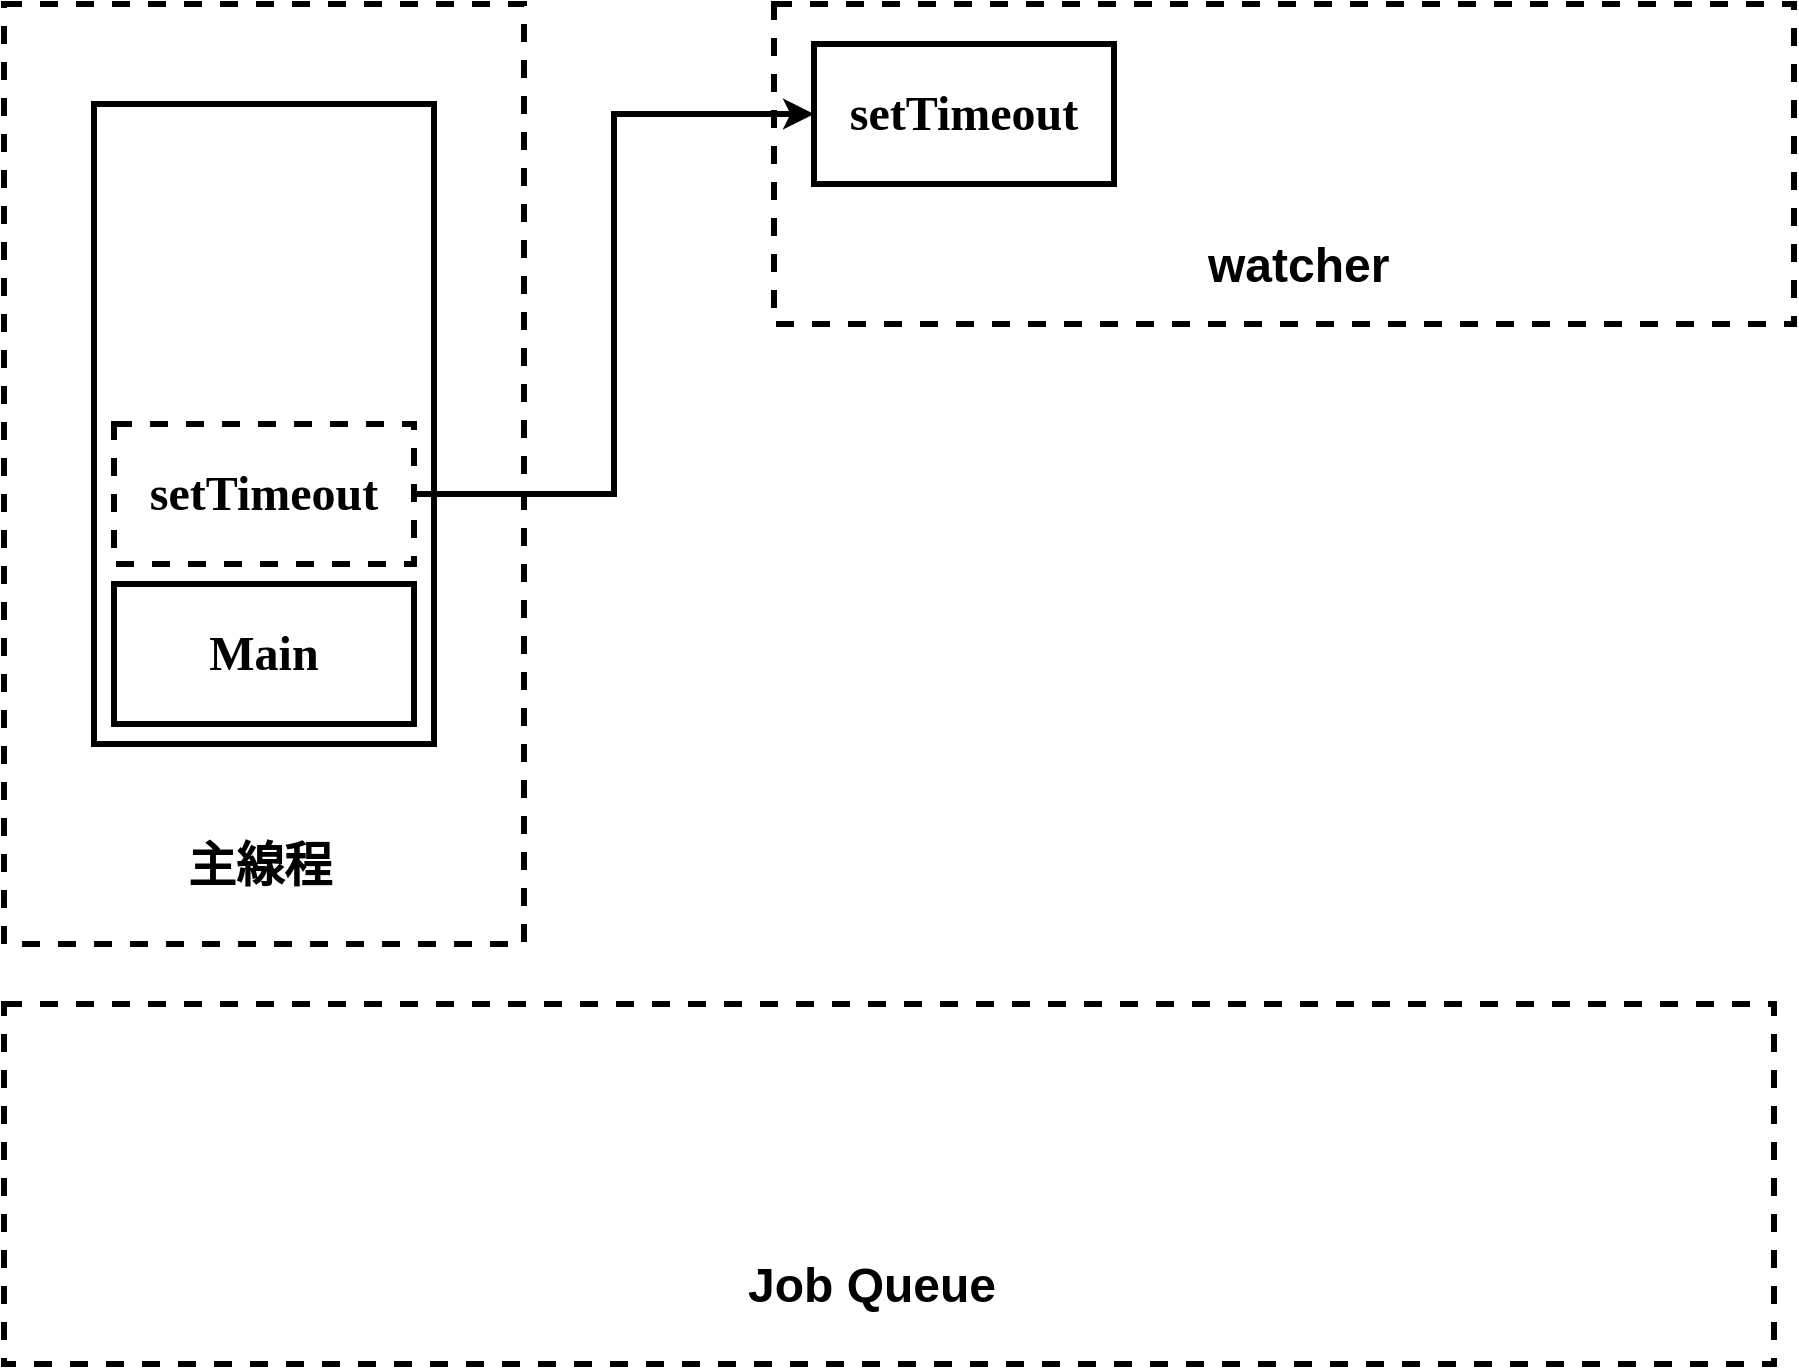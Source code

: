 <mxfile version="13.6.5">
    <diagram id="6hGFLwfOUW9BJ-s0fimq" name="Page-1">
        <mxGraphModel dx="1560" dy="1640" grid="1" gridSize="10" guides="1" tooltips="1" connect="1" arrows="1" fold="1" page="1" pageScale="1" pageWidth="1100" pageHeight="900" math="0" shadow="0">
            <root>
                <mxCell id="0"/>
                <mxCell id="1" parent="0"/>
                <mxCell id="152" value="" style="rounded=0;whiteSpace=wrap;html=1;strokeWidth=3;fillColor=none;dashed=1;" parent="1" vertex="1">
                    <mxGeometry x="75" y="70" width="260" height="470" as="geometry"/>
                </mxCell>
                <mxCell id="72" value="" style="rounded=0;whiteSpace=wrap;html=1;strokeWidth=3;fillColor=none;" parent="1" vertex="1">
                    <mxGeometry x="120" y="120" width="170" height="320" as="geometry"/>
                </mxCell>
                <mxCell id="138" value="Main" style="rounded=0;whiteSpace=wrap;html=1;fontFamily=微軟正黑體;fontSize=24;fontStyle=1;strokeWidth=3;shadow=0;glass=0;comic=0;" parent="1" vertex="1">
                    <mxGeometry x="130" y="360" width="150" height="70" as="geometry"/>
                </mxCell>
                <mxCell id="156" style="edgeStyle=orthogonalEdgeStyle;rounded=0;orthogonalLoop=1;jettySize=auto;html=1;exitX=1;exitY=0.5;exitDx=0;exitDy=0;entryX=0;entryY=0.5;entryDx=0;entryDy=0;strokeWidth=3;" parent="1" source="147" target="154" edge="1">
                    <mxGeometry relative="1" as="geometry"/>
                </mxCell>
                <mxCell id="147" value="setTimeout" style="rounded=0;whiteSpace=wrap;html=1;fontFamily=微軟正黑體;fontSize=24;fontStyle=1;strokeWidth=3;shadow=0;glass=0;comic=0;dashed=1;" parent="1" vertex="1">
                    <mxGeometry x="130" y="280" width="150" height="70" as="geometry"/>
                </mxCell>
                <mxCell id="150" value="&lt;div style=&quot;text-align: center&quot;&gt;&lt;span style=&quot;font-size: 24px&quot;&gt;&lt;b&gt;主線程&lt;/b&gt;&lt;/span&gt;&lt;/div&gt;" style="text;whiteSpace=wrap;html=1;" parent="1" vertex="1">
                    <mxGeometry x="165" y="480" width="80" height="30" as="geometry"/>
                </mxCell>
                <mxCell id="153" value="" style="rounded=0;whiteSpace=wrap;html=1;strokeWidth=3;fillColor=none;dashed=1;" parent="1" vertex="1">
                    <mxGeometry x="460" y="70" width="510" height="160" as="geometry"/>
                </mxCell>
                <mxCell id="154" value="setTimeout" style="rounded=0;whiteSpace=wrap;html=1;fontFamily=微軟正黑體;fontSize=24;fontStyle=1;strokeWidth=3;shadow=0;glass=0;comic=0;" parent="1" vertex="1">
                    <mxGeometry x="480" y="90" width="150" height="70" as="geometry"/>
                </mxCell>
                <mxCell id="155" value="&lt;div style=&quot;text-align: center&quot;&gt;&lt;span style=&quot;font-size: 24px&quot;&gt;&lt;b&gt;watcher&lt;/b&gt;&lt;/span&gt;&lt;/div&gt;" style="text;whiteSpace=wrap;html=1;" parent="1" vertex="1">
                    <mxGeometry x="675" y="180" width="80" height="30" as="geometry"/>
                </mxCell>
                <mxCell id="157" value="" style="rounded=0;whiteSpace=wrap;html=1;strokeWidth=3;fillColor=none;dashed=1;" parent="1" vertex="1">
                    <mxGeometry x="75" y="570" width="885" height="180" as="geometry"/>
                </mxCell>
                <mxCell id="158" value="&lt;div style=&quot;text-align: center&quot;&gt;&lt;span style=&quot;font-size: 24px&quot;&gt;&lt;b&gt;Job Queue&lt;/b&gt;&lt;/span&gt;&lt;/div&gt;" style="text;whiteSpace=wrap;html=1;" parent="1" vertex="1">
                    <mxGeometry x="445" y="690" width="145" height="30" as="geometry"/>
                </mxCell>
            </root>
        </mxGraphModel>
    </diagram>
</mxfile>
